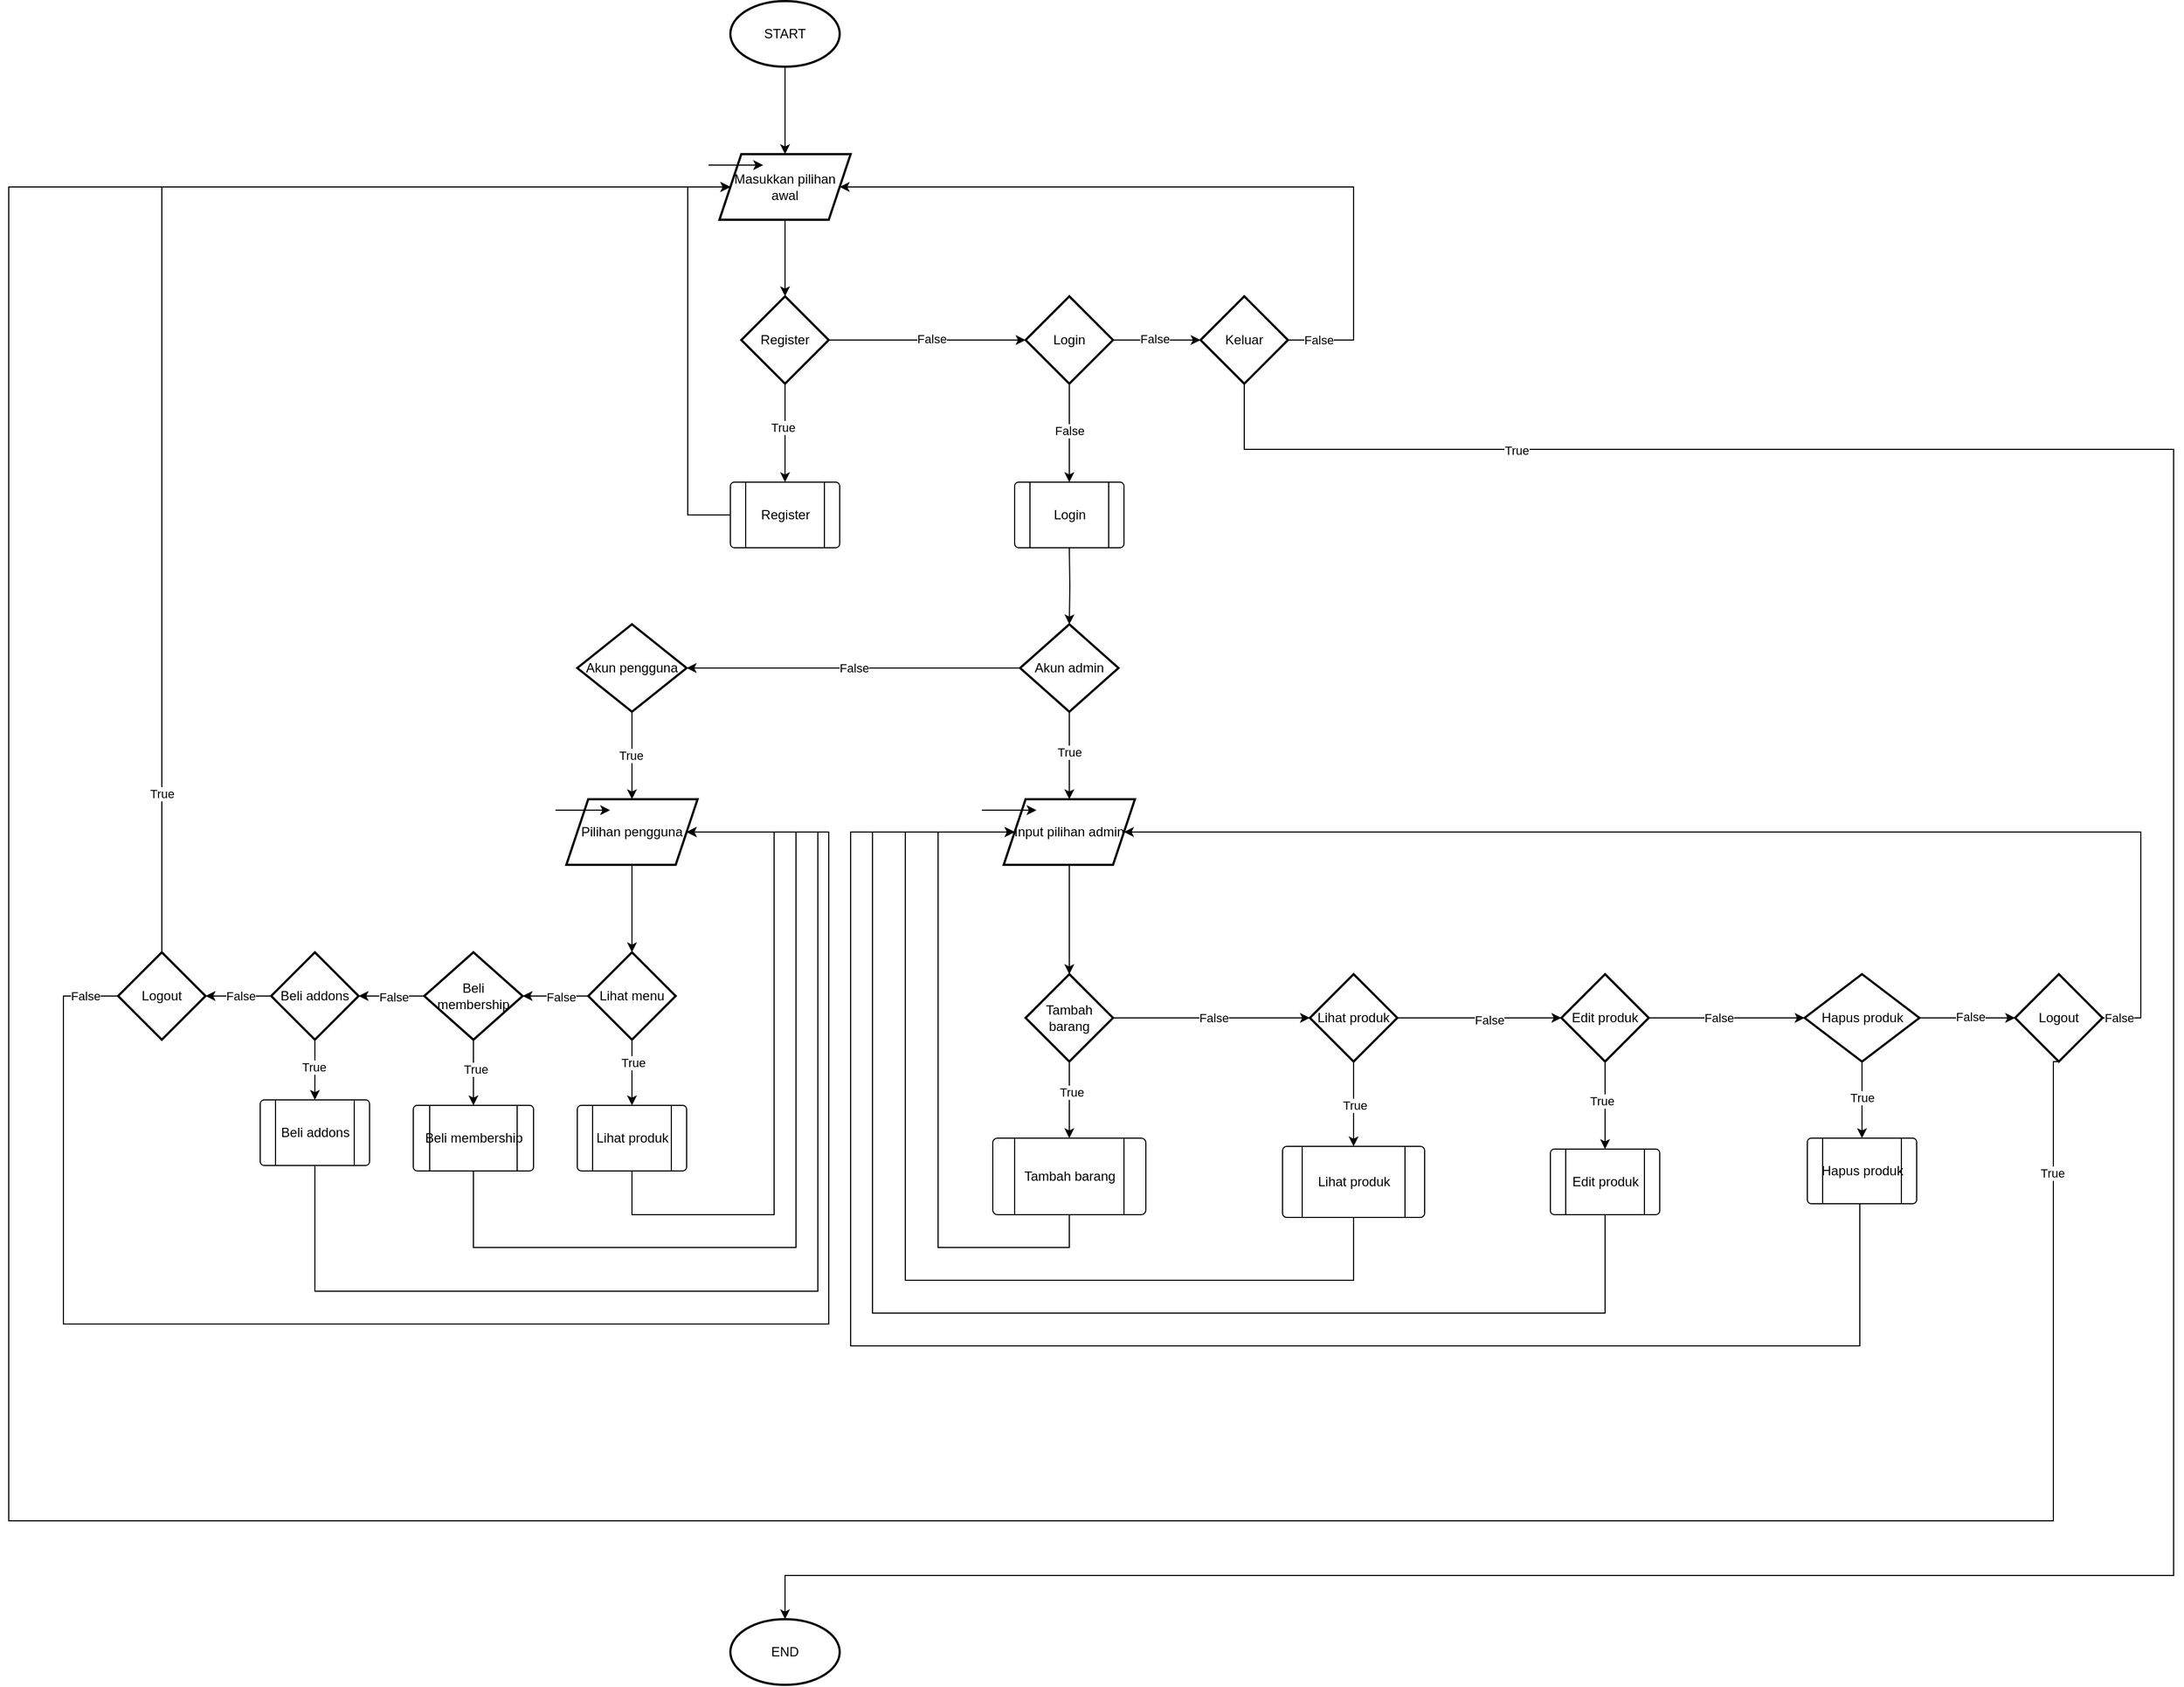 <mxfile version="24.7.17" pages="9">
  <diagram name="Page-1" id="qqGMOKMbEa1l0G2KRabw">
    <mxGraphModel dx="2835" dy="955" grid="1" gridSize="10" guides="1" tooltips="1" connect="1" arrows="1" fold="1" page="1" pageScale="1" pageWidth="850" pageHeight="1100" math="0" shadow="0">
      <root>
        <mxCell id="0" />
        <mxCell id="1" parent="0" />
        <mxCell id="knH10U1PP9NO-uVpZfAi-4" value="" style="edgeStyle=orthogonalEdgeStyle;rounded=0;orthogonalLoop=1;jettySize=auto;html=1;" parent="1" source="knH10U1PP9NO-uVpZfAi-1" target="knH10U1PP9NO-uVpZfAi-3" edge="1">
          <mxGeometry relative="1" as="geometry" />
        </mxCell>
        <mxCell id="knH10U1PP9NO-uVpZfAi-1" value="START" style="strokeWidth=2;html=1;shape=mxgraph.flowchart.start_1;whiteSpace=wrap;" parent="1" vertex="1">
          <mxGeometry x="340" y="430" width="100" height="60" as="geometry" />
        </mxCell>
        <mxCell id="knH10U1PP9NO-uVpZfAi-6" value="" style="edgeStyle=orthogonalEdgeStyle;rounded=0;orthogonalLoop=1;jettySize=auto;html=1;" parent="1" source="knH10U1PP9NO-uVpZfAi-3" target="knH10U1PP9NO-uVpZfAi-5" edge="1">
          <mxGeometry relative="1" as="geometry" />
        </mxCell>
        <mxCell id="knH10U1PP9NO-uVpZfAi-3" value="Masukkan pilihan awal" style="shape=parallelogram;perimeter=parallelogramPerimeter;whiteSpace=wrap;html=1;fixedSize=1;strokeWidth=2;" parent="1" vertex="1">
          <mxGeometry x="330" y="570" width="120" height="60" as="geometry" />
        </mxCell>
        <mxCell id="MdZPpPqAJlWGSO_cUZcr-12" value="" style="edgeStyle=orthogonalEdgeStyle;rounded=0;orthogonalLoop=1;jettySize=auto;html=1;entryX=0.5;entryY=0;entryDx=0;entryDy=0;" parent="1" source="knH10U1PP9NO-uVpZfAi-5" target="MdZPpPqAJlWGSO_cUZcr-1" edge="1">
          <mxGeometry relative="1" as="geometry" />
        </mxCell>
        <mxCell id="MdZPpPqAJlWGSO_cUZcr-13" value="True" style="edgeLabel;html=1;align=center;verticalAlign=middle;resizable=0;points=[];" parent="MdZPpPqAJlWGSO_cUZcr-12" vertex="1" connectable="0">
          <mxGeometry x="-0.119" y="-2" relative="1" as="geometry">
            <mxPoint as="offset" />
          </mxGeometry>
        </mxCell>
        <mxCell id="MdZPpPqAJlWGSO_cUZcr-14" style="edgeStyle=orthogonalEdgeStyle;rounded=0;orthogonalLoop=1;jettySize=auto;html=1;entryX=0;entryY=0.5;entryDx=0;entryDy=0;" parent="1" source="knH10U1PP9NO-uVpZfAi-5" target="knH10U1PP9NO-uVpZfAi-16" edge="1">
          <mxGeometry relative="1" as="geometry" />
        </mxCell>
        <mxCell id="MdZPpPqAJlWGSO_cUZcr-15" value="False" style="edgeLabel;html=1;align=center;verticalAlign=middle;resizable=0;points=[];" parent="MdZPpPqAJlWGSO_cUZcr-14" vertex="1" connectable="0">
          <mxGeometry x="0.037" y="1" relative="1" as="geometry">
            <mxPoint as="offset" />
          </mxGeometry>
        </mxCell>
        <mxCell id="knH10U1PP9NO-uVpZfAi-5" value="Register" style="rhombus;whiteSpace=wrap;html=1;strokeWidth=2;" parent="1" vertex="1">
          <mxGeometry x="350" y="700" width="80" height="80" as="geometry" />
        </mxCell>
        <mxCell id="knH10U1PP9NO-uVpZfAi-15" style="edgeStyle=orthogonalEdgeStyle;rounded=0;orthogonalLoop=1;jettySize=auto;html=1;exitX=0;exitY=0.5;exitDx=0;exitDy=0;" parent="1" source="MdZPpPqAJlWGSO_cUZcr-1" target="knH10U1PP9NO-uVpZfAi-3" edge="1">
          <mxGeometry relative="1" as="geometry">
            <mxPoint x="300" y="600" as="targetPoint" />
            <Array as="points">
              <mxPoint x="301" y="900" />
              <mxPoint x="301" y="600" />
            </Array>
            <mxPoint x="330.0" y="900" as="sourcePoint" />
          </mxGeometry>
        </mxCell>
        <mxCell id="MdZPpPqAJlWGSO_cUZcr-8" value="" style="edgeStyle=orthogonalEdgeStyle;rounded=0;orthogonalLoop=1;jettySize=auto;html=1;" parent="1" source="knH10U1PP9NO-uVpZfAi-16" target="knH10U1PP9NO-uVpZfAi-26" edge="1">
          <mxGeometry relative="1" as="geometry" />
        </mxCell>
        <mxCell id="MdZPpPqAJlWGSO_cUZcr-9" value="False" style="edgeLabel;html=1;align=center;verticalAlign=middle;resizable=0;points=[];" parent="MdZPpPqAJlWGSO_cUZcr-8" vertex="1" connectable="0">
          <mxGeometry x="-0.054" y="1" relative="1" as="geometry">
            <mxPoint as="offset" />
          </mxGeometry>
        </mxCell>
        <mxCell id="MdZPpPqAJlWGSO_cUZcr-10" value="" style="edgeStyle=orthogonalEdgeStyle;rounded=0;orthogonalLoop=1;jettySize=auto;html=1;entryX=0.5;entryY=0;entryDx=0;entryDy=0;" parent="1" source="knH10U1PP9NO-uVpZfAi-16" target="MdZPpPqAJlWGSO_cUZcr-4" edge="1">
          <mxGeometry relative="1" as="geometry" />
        </mxCell>
        <mxCell id="MdZPpPqAJlWGSO_cUZcr-11" value="False" style="edgeLabel;html=1;align=center;verticalAlign=middle;resizable=0;points=[];" parent="MdZPpPqAJlWGSO_cUZcr-10" vertex="1" connectable="0">
          <mxGeometry x="-0.049" relative="1" as="geometry">
            <mxPoint as="offset" />
          </mxGeometry>
        </mxCell>
        <mxCell id="knH10U1PP9NO-uVpZfAi-16" value="Login" style="rhombus;whiteSpace=wrap;html=1;strokeWidth=2;" parent="1" vertex="1">
          <mxGeometry x="610" y="700" width="80" height="80" as="geometry" />
        </mxCell>
        <mxCell id="knH10U1PP9NO-uVpZfAi-31" value="" style="edgeStyle=orthogonalEdgeStyle;rounded=0;orthogonalLoop=1;jettySize=auto;html=1;" parent="1" target="knH10U1PP9NO-uVpZfAi-30" edge="1">
          <mxGeometry relative="1" as="geometry">
            <mxPoint x="650.0" y="930" as="sourcePoint" />
          </mxGeometry>
        </mxCell>
        <mxCell id="-we6wz4cQRZU4LyFC_2M-3" style="edgeStyle=orthogonalEdgeStyle;rounded=0;orthogonalLoop=1;jettySize=auto;html=1;entryX=0.5;entryY=0;entryDx=0;entryDy=0;entryPerimeter=0;exitX=0.5;exitY=1;exitDx=0;exitDy=0;" parent="1" source="knH10U1PP9NO-uVpZfAi-26" target="-we6wz4cQRZU4LyFC_2M-4" edge="1">
          <mxGeometry relative="1" as="geometry">
            <mxPoint x="390" y="1940" as="targetPoint" />
            <mxPoint x="1120" y="740" as="sourcePoint" />
            <Array as="points">
              <mxPoint x="810" y="840" />
              <mxPoint x="1660" y="840" />
              <mxPoint x="1660" y="1870" />
              <mxPoint x="390" y="1870" />
            </Array>
          </mxGeometry>
        </mxCell>
        <mxCell id="Tgr3ygsUyC8NkFrc9SL_-18" value="True" style="edgeLabel;html=1;align=center;verticalAlign=middle;resizable=0;points=[];" vertex="1" connectable="0" parent="-we6wz4cQRZU4LyFC_2M-3">
          <mxGeometry x="-0.81" y="-4" relative="1" as="geometry">
            <mxPoint y="-3" as="offset" />
          </mxGeometry>
        </mxCell>
        <mxCell id="MdZPpPqAJlWGSO_cUZcr-16" style="edgeStyle=orthogonalEdgeStyle;rounded=0;orthogonalLoop=1;jettySize=auto;html=1;entryX=1;entryY=0.5;entryDx=0;entryDy=0;exitX=1;exitY=0.5;exitDx=0;exitDy=0;" parent="1" source="knH10U1PP9NO-uVpZfAi-26" target="knH10U1PP9NO-uVpZfAi-3" edge="1">
          <mxGeometry relative="1" as="geometry">
            <Array as="points">
              <mxPoint x="910" y="740" />
              <mxPoint x="910" y="600" />
            </Array>
          </mxGeometry>
        </mxCell>
        <mxCell id="MdZPpPqAJlWGSO_cUZcr-17" value="False" style="edgeLabel;html=1;align=center;verticalAlign=middle;resizable=0;points=[];" parent="MdZPpPqAJlWGSO_cUZcr-16" vertex="1" connectable="0">
          <mxGeometry x="-0.093" relative="1" as="geometry">
            <mxPoint x="72" y="140" as="offset" />
          </mxGeometry>
        </mxCell>
        <mxCell id="knH10U1PP9NO-uVpZfAi-26" value="Keluar" style="rhombus;whiteSpace=wrap;html=1;strokeWidth=2;" parent="1" vertex="1">
          <mxGeometry x="770" y="700" width="80" height="80" as="geometry" />
        </mxCell>
        <mxCell id="Tgr3ygsUyC8NkFrc9SL_-15" value="" style="edgeStyle=orthogonalEdgeStyle;rounded=0;orthogonalLoop=1;jettySize=auto;html=1;" edge="1" parent="1" source="knH10U1PP9NO-uVpZfAi-30" target="knH10U1PP9NO-uVpZfAi-39">
          <mxGeometry relative="1" as="geometry" />
        </mxCell>
        <mxCell id="Tgr3ygsUyC8NkFrc9SL_-16" value="True" style="edgeLabel;html=1;align=center;verticalAlign=middle;resizable=0;points=[];" vertex="1" connectable="0" parent="Tgr3ygsUyC8NkFrc9SL_-15">
          <mxGeometry x="-0.087" relative="1" as="geometry">
            <mxPoint as="offset" />
          </mxGeometry>
        </mxCell>
        <mxCell id="knH10U1PP9NO-uVpZfAi-30" value="Akun admin" style="rhombus;whiteSpace=wrap;html=1;strokeWidth=2;" parent="1" vertex="1">
          <mxGeometry x="605" y="1000" width="90" height="80" as="geometry" />
        </mxCell>
        <mxCell id="knH10U1PP9NO-uVpZfAi-50" value="" style="edgeStyle=orthogonalEdgeStyle;rounded=0;orthogonalLoop=1;jettySize=auto;html=1;" parent="1" source="knH10U1PP9NO-uVpZfAi-34" target="knH10U1PP9NO-uVpZfAi-49" edge="1">
          <mxGeometry relative="1" as="geometry" />
        </mxCell>
        <mxCell id="Tgr3ygsUyC8NkFrc9SL_-14" value="True" style="edgeLabel;html=1;align=center;verticalAlign=middle;resizable=0;points=[];" vertex="1" connectable="0" parent="knH10U1PP9NO-uVpZfAi-50">
          <mxGeometry x="-0.008" y="-1" relative="1" as="geometry">
            <mxPoint as="offset" />
          </mxGeometry>
        </mxCell>
        <mxCell id="knH10U1PP9NO-uVpZfAi-34" value="Akun pengguna" style="rhombus;whiteSpace=wrap;html=1;strokeWidth=2;" parent="1" vertex="1">
          <mxGeometry x="200" y="1000" width="100" height="80" as="geometry" />
        </mxCell>
        <mxCell id="knH10U1PP9NO-uVpZfAi-48" value="" style="edgeStyle=orthogonalEdgeStyle;rounded=0;orthogonalLoop=1;jettySize=auto;html=1;" parent="1" source="knH10U1PP9NO-uVpZfAi-39" target="knH10U1PP9NO-uVpZfAi-47" edge="1">
          <mxGeometry relative="1" as="geometry" />
        </mxCell>
        <mxCell id="knH10U1PP9NO-uVpZfAi-39" value="Input pilihan admin" style="shape=parallelogram;perimeter=parallelogramPerimeter;whiteSpace=wrap;html=1;fixedSize=1;strokeWidth=2;" parent="1" vertex="1">
          <mxGeometry x="590" y="1160" width="120" height="60" as="geometry" />
        </mxCell>
        <mxCell id="knH10U1PP9NO-uVpZfAi-41" value="" style="edgeStyle=none;orthogonalLoop=1;jettySize=auto;html=1;rounded=0;" parent="1" edge="1">
          <mxGeometry width="100" relative="1" as="geometry">
            <mxPoint x="570" y="1170" as="sourcePoint" />
            <mxPoint x="620" y="1170" as="targetPoint" />
            <Array as="points" />
          </mxGeometry>
        </mxCell>
        <mxCell id="knH10U1PP9NO-uVpZfAi-44" value="" style="edgeStyle=none;orthogonalLoop=1;jettySize=auto;html=1;rounded=0;" parent="1" edge="1">
          <mxGeometry width="100" relative="1" as="geometry">
            <mxPoint x="320" y="580" as="sourcePoint" />
            <mxPoint x="370" y="580" as="targetPoint" />
            <Array as="points" />
          </mxGeometry>
        </mxCell>
        <mxCell id="knH10U1PP9NO-uVpZfAi-85" value="" style="edgeStyle=orthogonalEdgeStyle;rounded=0;orthogonalLoop=1;jettySize=auto;html=1;exitX=1;exitY=0.5;exitDx=0;exitDy=0;" parent="1" source="knH10U1PP9NO-uVpZfAi-47" target="knH10U1PP9NO-uVpZfAi-84" edge="1">
          <mxGeometry relative="1" as="geometry">
            <Array as="points" />
          </mxGeometry>
        </mxCell>
        <mxCell id="MdZPpPqAJlWGSO_cUZcr-24" value="False" style="edgeLabel;html=1;align=center;verticalAlign=middle;resizable=0;points=[];" parent="knH10U1PP9NO-uVpZfAi-85" vertex="1" connectable="0">
          <mxGeometry x="0.014" relative="1" as="geometry">
            <mxPoint as="offset" />
          </mxGeometry>
        </mxCell>
        <mxCell id="MdZPpPqAJlWGSO_cUZcr-20" value="" style="edgeStyle=orthogonalEdgeStyle;rounded=0;orthogonalLoop=1;jettySize=auto;html=1;" parent="1" source="knH10U1PP9NO-uVpZfAi-47" target="MdZPpPqAJlWGSO_cUZcr-19" edge="1">
          <mxGeometry relative="1" as="geometry" />
        </mxCell>
        <mxCell id="MdZPpPqAJlWGSO_cUZcr-39" value="True" style="edgeLabel;html=1;align=center;verticalAlign=middle;resizable=0;points=[];" parent="MdZPpPqAJlWGSO_cUZcr-20" vertex="1" connectable="0">
          <mxGeometry x="-0.193" y="2" relative="1" as="geometry">
            <mxPoint as="offset" />
          </mxGeometry>
        </mxCell>
        <mxCell id="knH10U1PP9NO-uVpZfAi-47" value="Tambah barang" style="rhombus;whiteSpace=wrap;html=1;strokeWidth=2;" parent="1" vertex="1">
          <mxGeometry x="610" y="1320" width="80" height="80" as="geometry" />
        </mxCell>
        <mxCell id="knH10U1PP9NO-uVpZfAi-53" value="" style="edgeStyle=orthogonalEdgeStyle;rounded=0;orthogonalLoop=1;jettySize=auto;html=1;" parent="1" source="knH10U1PP9NO-uVpZfAi-49" target="knH10U1PP9NO-uVpZfAi-52" edge="1">
          <mxGeometry relative="1" as="geometry" />
        </mxCell>
        <mxCell id="knH10U1PP9NO-uVpZfAi-49" value="Pilihan pengguna" style="shape=parallelogram;perimeter=parallelogramPerimeter;whiteSpace=wrap;html=1;fixedSize=1;strokeWidth=2;" parent="1" vertex="1">
          <mxGeometry x="190" y="1160" width="120" height="60" as="geometry" />
        </mxCell>
        <mxCell id="knH10U1PP9NO-uVpZfAi-51" value="" style="edgeStyle=none;orthogonalLoop=1;jettySize=auto;html=1;rounded=0;" parent="1" edge="1">
          <mxGeometry width="100" relative="1" as="geometry">
            <mxPoint x="180" y="1170" as="sourcePoint" />
            <mxPoint x="230" y="1170" as="targetPoint" />
            <Array as="points" />
          </mxGeometry>
        </mxCell>
        <mxCell id="knH10U1PP9NO-uVpZfAi-60" value="" style="edgeStyle=orthogonalEdgeStyle;rounded=0;orthogonalLoop=1;jettySize=auto;html=1;exitX=0;exitY=0.5;exitDx=0;exitDy=0;" parent="1" source="knH10U1PP9NO-uVpZfAi-52" target="knH10U1PP9NO-uVpZfAi-59" edge="1">
          <mxGeometry relative="1" as="geometry">
            <mxPoint x="160" y="1340" as="sourcePoint" />
          </mxGeometry>
        </mxCell>
        <mxCell id="rpW1gAW1yPxSeTYnQclg-18" value="False" style="edgeLabel;html=1;align=center;verticalAlign=middle;resizable=0;points=[];" vertex="1" connectable="0" parent="knH10U1PP9NO-uVpZfAi-60">
          <mxGeometry x="-0.26" y="1" relative="1" as="geometry">
            <mxPoint x="-3" as="offset" />
          </mxGeometry>
        </mxCell>
        <mxCell id="rpW1gAW1yPxSeTYnQclg-3" value="" style="edgeStyle=orthogonalEdgeStyle;rounded=0;orthogonalLoop=1;jettySize=auto;html=1;entryX=0.5;entryY=0;entryDx=0;entryDy=0;" edge="1" parent="1" source="knH10U1PP9NO-uVpZfAi-52" target="rpW1gAW1yPxSeTYnQclg-1">
          <mxGeometry relative="1" as="geometry" />
        </mxCell>
        <mxCell id="rpW1gAW1yPxSeTYnQclg-8" value="True" style="edgeLabel;html=1;align=center;verticalAlign=middle;resizable=0;points=[];" vertex="1" connectable="0" parent="rpW1gAW1yPxSeTYnQclg-3">
          <mxGeometry x="-0.295" y="1" relative="1" as="geometry">
            <mxPoint as="offset" />
          </mxGeometry>
        </mxCell>
        <mxCell id="knH10U1PP9NO-uVpZfAi-52" value="Lihat menu" style="rhombus;whiteSpace=wrap;html=1;strokeWidth=2;" parent="1" vertex="1">
          <mxGeometry x="210" y="1300" width="80" height="80" as="geometry" />
        </mxCell>
        <mxCell id="knH10U1PP9NO-uVpZfAi-76" style="edgeStyle=orthogonalEdgeStyle;rounded=0;orthogonalLoop=1;jettySize=auto;html=1;entryX=1;entryY=0.5;entryDx=0;entryDy=0;exitX=0.5;exitY=1;exitDx=0;exitDy=0;" parent="1" source="rpW1gAW1yPxSeTYnQclg-1" target="knH10U1PP9NO-uVpZfAi-49" edge="1">
          <mxGeometry relative="1" as="geometry">
            <mxPoint x="290" y="1200" as="targetPoint" />
            <Array as="points">
              <mxPoint x="250" y="1540" />
              <mxPoint x="380" y="1540" />
              <mxPoint x="380" y="1190" />
            </Array>
            <mxPoint x="240" y="1540" as="sourcePoint" />
          </mxGeometry>
        </mxCell>
        <mxCell id="knH10U1PP9NO-uVpZfAi-62" value="" style="edgeStyle=orthogonalEdgeStyle;rounded=0;orthogonalLoop=1;jettySize=auto;html=1;exitX=0;exitY=0.5;exitDx=0;exitDy=0;" parent="1" source="knH10U1PP9NO-uVpZfAi-59" target="knH10U1PP9NO-uVpZfAi-61" edge="1">
          <mxGeometry relative="1" as="geometry">
            <mxPoint x="50" y="1340" as="sourcePoint" />
          </mxGeometry>
        </mxCell>
        <mxCell id="rpW1gAW1yPxSeTYnQclg-17" value="False" style="edgeLabel;html=1;align=center;verticalAlign=middle;resizable=0;points=[];" vertex="1" connectable="0" parent="knH10U1PP9NO-uVpZfAi-62">
          <mxGeometry x="-0.067" y="1" relative="1" as="geometry">
            <mxPoint as="offset" />
          </mxGeometry>
        </mxCell>
        <mxCell id="rpW1gAW1yPxSeTYnQclg-6" value="" style="edgeStyle=orthogonalEdgeStyle;rounded=0;orthogonalLoop=1;jettySize=auto;html=1;entryX=0.5;entryY=0;entryDx=0;entryDy=0;" edge="1" parent="1" source="knH10U1PP9NO-uVpZfAi-59" target="rpW1gAW1yPxSeTYnQclg-4">
          <mxGeometry relative="1" as="geometry" />
        </mxCell>
        <mxCell id="rpW1gAW1yPxSeTYnQclg-7" value="True" style="edgeLabel;html=1;align=center;verticalAlign=middle;resizable=0;points=[];" vertex="1" connectable="0" parent="rpW1gAW1yPxSeTYnQclg-6">
          <mxGeometry x="-0.099" y="2" relative="1" as="geometry">
            <mxPoint as="offset" />
          </mxGeometry>
        </mxCell>
        <mxCell id="knH10U1PP9NO-uVpZfAi-59" value="Beli membership" style="rhombus;whiteSpace=wrap;html=1;strokeWidth=2;" parent="1" vertex="1">
          <mxGeometry x="60" y="1300" width="90" height="80" as="geometry" />
        </mxCell>
        <mxCell id="knH10U1PP9NO-uVpZfAi-64" value="" style="edgeStyle=orthogonalEdgeStyle;rounded=0;orthogonalLoop=1;jettySize=auto;html=1;exitX=0;exitY=0.5;exitDx=0;exitDy=0;" parent="1" source="knH10U1PP9NO-uVpZfAi-61" target="knH10U1PP9NO-uVpZfAi-63" edge="1">
          <mxGeometry relative="1" as="geometry">
            <mxPoint x="-130" y="1340" as="sourcePoint" />
          </mxGeometry>
        </mxCell>
        <mxCell id="rpW1gAW1yPxSeTYnQclg-16" value="False" style="edgeLabel;html=1;align=center;verticalAlign=middle;resizable=0;points=[];" vertex="1" connectable="0" parent="knH10U1PP9NO-uVpZfAi-64">
          <mxGeometry x="-0.067" y="3" relative="1" as="geometry">
            <mxPoint y="-3" as="offset" />
          </mxGeometry>
        </mxCell>
        <mxCell id="rpW1gAW1yPxSeTYnQclg-11" value="" style="edgeStyle=orthogonalEdgeStyle;rounded=0;orthogonalLoop=1;jettySize=auto;html=1;entryX=0.5;entryY=0;entryDx=0;entryDy=0;" edge="1" parent="1" source="knH10U1PP9NO-uVpZfAi-61" target="rpW1gAW1yPxSeTYnQclg-9">
          <mxGeometry relative="1" as="geometry" />
        </mxCell>
        <mxCell id="rpW1gAW1yPxSeTYnQclg-19" value="True" style="edgeLabel;html=1;align=center;verticalAlign=middle;resizable=0;points=[];" vertex="1" connectable="0" parent="rpW1gAW1yPxSeTYnQclg-11">
          <mxGeometry x="-0.139" y="-1" relative="1" as="geometry">
            <mxPoint y="1" as="offset" />
          </mxGeometry>
        </mxCell>
        <mxCell id="knH10U1PP9NO-uVpZfAi-61" value="Beli addons" style="rhombus;whiteSpace=wrap;html=1;strokeWidth=2;" parent="1" vertex="1">
          <mxGeometry x="-80" y="1300" width="80" height="80" as="geometry" />
        </mxCell>
        <mxCell id="knH10U1PP9NO-uVpZfAi-66" style="edgeStyle=orthogonalEdgeStyle;rounded=0;orthogonalLoop=1;jettySize=auto;html=1;entryX=0;entryY=0.5;entryDx=0;entryDy=0;exitX=0.5;exitY=0;exitDx=0;exitDy=0;" parent="1" source="knH10U1PP9NO-uVpZfAi-63" edge="1">
          <mxGeometry relative="1" as="geometry">
            <mxPoint x="340.0" y="600" as="targetPoint" />
            <Array as="points">
              <mxPoint x="-180" y="600" />
            </Array>
            <mxPoint x="-180" y="1040" as="sourcePoint" />
          </mxGeometry>
        </mxCell>
        <mxCell id="MdZPpPqAJlWGSO_cUZcr-33" value="True" style="edgeLabel;html=1;align=center;verticalAlign=middle;resizable=0;points=[];" parent="knH10U1PP9NO-uVpZfAi-66" vertex="1" connectable="0">
          <mxGeometry x="-0.762" relative="1" as="geometry">
            <mxPoint as="offset" />
          </mxGeometry>
        </mxCell>
        <mxCell id="rpW1gAW1yPxSeTYnQclg-15" style="edgeStyle=orthogonalEdgeStyle;rounded=0;orthogonalLoop=1;jettySize=auto;html=1;entryX=1;entryY=0.5;entryDx=0;entryDy=0;exitX=0;exitY=0.5;exitDx=0;exitDy=0;" edge="1" parent="1" source="knH10U1PP9NO-uVpZfAi-63" target="knH10U1PP9NO-uVpZfAi-49">
          <mxGeometry relative="1" as="geometry">
            <mxPoint x="350" y="1220" as="targetPoint" />
            <Array as="points">
              <mxPoint x="-270" y="1340" />
              <mxPoint x="-270" y="1640" />
              <mxPoint x="430" y="1640" />
              <mxPoint x="430" y="1190" />
            </Array>
          </mxGeometry>
        </mxCell>
        <mxCell id="rpW1gAW1yPxSeTYnQclg-20" value="False" style="edgeLabel;html=1;align=center;verticalAlign=middle;resizable=0;points=[];" vertex="1" connectable="0" parent="rpW1gAW1yPxSeTYnQclg-15">
          <mxGeometry x="-0.883" y="-2" relative="1" as="geometry">
            <mxPoint x="22" y="-46" as="offset" />
          </mxGeometry>
        </mxCell>
        <mxCell id="knH10U1PP9NO-uVpZfAi-63" value="Logout" style="rhombus;whiteSpace=wrap;html=1;strokeWidth=2;" parent="1" vertex="1">
          <mxGeometry x="-220" y="1300" width="80" height="80" as="geometry" />
        </mxCell>
        <mxCell id="knH10U1PP9NO-uVpZfAi-77" style="edgeStyle=orthogonalEdgeStyle;rounded=0;orthogonalLoop=1;jettySize=auto;html=1;exitX=0.5;exitY=1;exitDx=0;exitDy=0;entryX=1;entryY=0.5;entryDx=0;entryDy=0;" parent="1" source="rpW1gAW1yPxSeTYnQclg-4" target="knH10U1PP9NO-uVpZfAi-49" edge="1">
          <mxGeometry relative="1" as="geometry">
            <mxPoint x="490" y="1190" as="targetPoint" />
            <Array as="points">
              <mxPoint x="105" y="1570" />
              <mxPoint x="400" y="1570" />
              <mxPoint x="400" y="1190" />
            </Array>
            <mxPoint x="105" y="1640" as="sourcePoint" />
          </mxGeometry>
        </mxCell>
        <mxCell id="knH10U1PP9NO-uVpZfAi-81" style="edgeStyle=orthogonalEdgeStyle;rounded=0;orthogonalLoop=1;jettySize=auto;html=1;exitX=0.5;exitY=1;exitDx=0;exitDy=0;entryX=1;entryY=0.5;entryDx=0;entryDy=0;" parent="1" source="rpW1gAW1yPxSeTYnQclg-9" target="knH10U1PP9NO-uVpZfAi-49" edge="1">
          <mxGeometry relative="1" as="geometry">
            <mxPoint x="290" y="1200" as="targetPoint" />
            <mxPoint x="-46.37" y="1666.4" as="sourcePoint" />
            <Array as="points">
              <mxPoint x="-40" y="1610" />
              <mxPoint x="420" y="1610" />
              <mxPoint x="420" y="1190" />
            </Array>
          </mxGeometry>
        </mxCell>
        <mxCell id="MdZPpPqAJlWGSO_cUZcr-36" value="" style="edgeStyle=orthogonalEdgeStyle;rounded=0;orthogonalLoop=1;jettySize=auto;html=1;entryX=0.5;entryY=0;entryDx=0;entryDy=0;" parent="1" source="knH10U1PP9NO-uVpZfAi-84" target="MdZPpPqAJlWGSO_cUZcr-34" edge="1">
          <mxGeometry relative="1" as="geometry" />
        </mxCell>
        <mxCell id="MdZPpPqAJlWGSO_cUZcr-40" value="True" style="edgeLabel;html=1;align=center;verticalAlign=middle;resizable=0;points=[];" parent="MdZPpPqAJlWGSO_cUZcr-36" vertex="1" connectable="0">
          <mxGeometry x="0.019" y="1" relative="1" as="geometry">
            <mxPoint as="offset" />
          </mxGeometry>
        </mxCell>
        <mxCell id="knH10U1PP9NO-uVpZfAi-84" value="Lihat produk" style="rhombus;whiteSpace=wrap;html=1;strokeWidth=2;" parent="1" vertex="1">
          <mxGeometry x="870" y="1320" width="80" height="80" as="geometry" />
        </mxCell>
        <mxCell id="knH10U1PP9NO-uVpZfAi-114" value="" style="edgeStyle=orthogonalEdgeStyle;rounded=0;orthogonalLoop=1;jettySize=auto;html=1;exitX=1;exitY=0.5;exitDx=0;exitDy=0;" parent="1" source="knH10U1PP9NO-uVpZfAi-102" target="knH10U1PP9NO-uVpZfAi-113" edge="1">
          <mxGeometry relative="1" as="geometry">
            <mxPoint x="1260" y="1360" as="sourcePoint" />
          </mxGeometry>
        </mxCell>
        <mxCell id="MdZPpPqAJlWGSO_cUZcr-27" value="False" style="edgeLabel;html=1;align=center;verticalAlign=middle;resizable=0;points=[];" parent="knH10U1PP9NO-uVpZfAi-114" vertex="1" connectable="0">
          <mxGeometry x="-0.099" relative="1" as="geometry">
            <mxPoint as="offset" />
          </mxGeometry>
        </mxCell>
        <mxCell id="Tgr3ygsUyC8NkFrc9SL_-8" value="" style="edgeStyle=orthogonalEdgeStyle;rounded=0;orthogonalLoop=1;jettySize=auto;html=1;" edge="1" parent="1" source="knH10U1PP9NO-uVpZfAi-102" target="Tgr3ygsUyC8NkFrc9SL_-7">
          <mxGeometry relative="1" as="geometry" />
        </mxCell>
        <mxCell id="rpW1gAW1yPxSeTYnQclg-13" value="True" style="edgeLabel;html=1;align=center;verticalAlign=middle;resizable=0;points=[];" vertex="1" connectable="0" parent="Tgr3ygsUyC8NkFrc9SL_-8">
          <mxGeometry x="-0.103" y="-3" relative="1" as="geometry">
            <mxPoint as="offset" />
          </mxGeometry>
        </mxCell>
        <mxCell id="knH10U1PP9NO-uVpZfAi-102" value="Edit produk" style="rhombus;whiteSpace=wrap;html=1;strokeWidth=2;" parent="1" vertex="1">
          <mxGeometry x="1100" y="1320" width="80" height="80" as="geometry" />
        </mxCell>
        <mxCell id="knH10U1PP9NO-uVpZfAi-112" style="edgeStyle=orthogonalEdgeStyle;rounded=0;orthogonalLoop=1;jettySize=auto;html=1;exitX=0.5;exitY=1;exitDx=0;exitDy=0;" parent="1" source="Tgr3ygsUyC8NkFrc9SL_-7" edge="1">
          <mxGeometry relative="1" as="geometry">
            <mxPoint x="600" y="1190" as="targetPoint" />
            <Array as="points">
              <mxPoint x="1140" y="1630" />
              <mxPoint x="470" y="1630" />
              <mxPoint x="470" y="1190" />
            </Array>
            <mxPoint x="1140" y="1542.5" as="sourcePoint" />
          </mxGeometry>
        </mxCell>
        <mxCell id="knH10U1PP9NO-uVpZfAi-122" value="" style="edgeStyle=orthogonalEdgeStyle;rounded=0;orthogonalLoop=1;jettySize=auto;html=1;exitX=1;exitY=0.5;exitDx=0;exitDy=0;" parent="1" source="knH10U1PP9NO-uVpZfAi-113" target="knH10U1PP9NO-uVpZfAi-121" edge="1">
          <mxGeometry relative="1" as="geometry">
            <mxPoint x="1480" y="1360" as="sourcePoint" />
          </mxGeometry>
        </mxCell>
        <mxCell id="MdZPpPqAJlWGSO_cUZcr-29" value="False" style="edgeLabel;html=1;align=center;verticalAlign=middle;resizable=0;points=[];" parent="knH10U1PP9NO-uVpZfAi-122" vertex="1" connectable="0">
          <mxGeometry x="0.057" y="-3" relative="1" as="geometry">
            <mxPoint y="-4" as="offset" />
          </mxGeometry>
        </mxCell>
        <mxCell id="Tgr3ygsUyC8NkFrc9SL_-13" value="" style="edgeStyle=orthogonalEdgeStyle;rounded=0;orthogonalLoop=1;jettySize=auto;html=1;entryX=0.5;entryY=0;entryDx=0;entryDy=0;" edge="1" parent="1" source="knH10U1PP9NO-uVpZfAi-113" target="Tgr3ygsUyC8NkFrc9SL_-10">
          <mxGeometry relative="1" as="geometry" />
        </mxCell>
        <mxCell id="rpW1gAW1yPxSeTYnQclg-14" value="True" style="edgeLabel;html=1;align=center;verticalAlign=middle;resizable=0;points=[];" vertex="1" connectable="0" parent="Tgr3ygsUyC8NkFrc9SL_-13">
          <mxGeometry x="-0.065" relative="1" as="geometry">
            <mxPoint as="offset" />
          </mxGeometry>
        </mxCell>
        <mxCell id="knH10U1PP9NO-uVpZfAi-113" value="Hapus produk" style="rhombus;whiteSpace=wrap;html=1;strokeWidth=2;" parent="1" vertex="1">
          <mxGeometry x="1322.5" y="1320" width="105" height="80" as="geometry" />
        </mxCell>
        <mxCell id="knH10U1PP9NO-uVpZfAi-118" style="edgeStyle=orthogonalEdgeStyle;rounded=0;orthogonalLoop=1;jettySize=auto;html=1;entryX=0;entryY=0.5;entryDx=0;entryDy=0;exitX=0.5;exitY=1;exitDx=0;exitDy=0;" parent="1" source="Tgr3ygsUyC8NkFrc9SL_-10" target="knH10U1PP9NO-uVpZfAi-39" edge="1">
          <mxGeometry relative="1" as="geometry">
            <mxPoint x="1420" y="1680" as="targetPoint" />
            <Array as="points">
              <mxPoint x="1373" y="1660" />
              <mxPoint x="450" y="1660" />
              <mxPoint x="450" y="1190" />
            </Array>
            <mxPoint x="1375" y="1550.0" as="sourcePoint" />
          </mxGeometry>
        </mxCell>
        <mxCell id="-we6wz4cQRZU4LyFC_2M-1" style="edgeStyle=orthogonalEdgeStyle;rounded=0;orthogonalLoop=1;jettySize=auto;html=1;entryX=0;entryY=0.5;entryDx=0;entryDy=0;exitX=0.5;exitY=1;exitDx=0;exitDy=0;" parent="1" source="knH10U1PP9NO-uVpZfAi-121" target="knH10U1PP9NO-uVpZfAi-3" edge="1">
          <mxGeometry relative="1" as="geometry">
            <Array as="points">
              <mxPoint x="1550" y="1400" />
              <mxPoint x="1550" y="1820" />
              <mxPoint x="-320" y="1820" />
              <mxPoint x="-320" y="600" />
            </Array>
            <mxPoint x="1555.053" y="1520.0" as="sourcePoint" />
          </mxGeometry>
        </mxCell>
        <mxCell id="MdZPpPqAJlWGSO_cUZcr-30" value="True" style="edgeLabel;html=1;align=center;verticalAlign=middle;resizable=0;points=[];" parent="-we6wz4cQRZU4LyFC_2M-1" vertex="1" connectable="0">
          <mxGeometry x="-0.949" y="-1" relative="1" as="geometry">
            <mxPoint as="offset" />
          </mxGeometry>
        </mxCell>
        <mxCell id="MdZPpPqAJlWGSO_cUZcr-31" style="edgeStyle=orthogonalEdgeStyle;rounded=0;orthogonalLoop=1;jettySize=auto;html=1;entryX=1;entryY=0.5;entryDx=0;entryDy=0;exitX=1;exitY=0.5;exitDx=0;exitDy=0;" parent="1" source="knH10U1PP9NO-uVpZfAi-121" target="knH10U1PP9NO-uVpZfAi-39" edge="1">
          <mxGeometry relative="1" as="geometry">
            <Array as="points">
              <mxPoint x="1630" y="1360" />
              <mxPoint x="1630" y="1190" />
            </Array>
          </mxGeometry>
        </mxCell>
        <mxCell id="MdZPpPqAJlWGSO_cUZcr-32" value="False" style="edgeLabel;html=1;align=center;verticalAlign=middle;resizable=0;points=[];" parent="MdZPpPqAJlWGSO_cUZcr-31" vertex="1" connectable="0">
          <mxGeometry x="-0.901" y="4" relative="1" as="geometry">
            <mxPoint x="-16" y="21" as="offset" />
          </mxGeometry>
        </mxCell>
        <mxCell id="knH10U1PP9NO-uVpZfAi-121" value="Logout" style="rhombus;whiteSpace=wrap;html=1;strokeWidth=2;" parent="1" vertex="1">
          <mxGeometry x="1515" y="1320" width="80" height="80" as="geometry" />
        </mxCell>
        <mxCell id="-we6wz4cQRZU4LyFC_2M-4" value="END" style="strokeWidth=2;html=1;shape=mxgraph.flowchart.start_1;whiteSpace=wrap;" parent="1" vertex="1">
          <mxGeometry x="340" y="1910" width="100" height="60" as="geometry" />
        </mxCell>
        <mxCell id="wrtFghzJ28qrQ8Er1gyV-5" value="False" style="edgeStyle=orthogonalEdgeStyle;rounded=0;orthogonalLoop=1;jettySize=auto;html=1;entryX=1;entryY=0.5;entryDx=0;entryDy=0;" parent="1" source="knH10U1PP9NO-uVpZfAi-30" target="knH10U1PP9NO-uVpZfAi-34" edge="1">
          <mxGeometry relative="1" as="geometry">
            <mxPoint x="605" y="1040" as="sourcePoint" />
            <mxPoint x="465" y="1040" as="targetPoint" />
          </mxGeometry>
        </mxCell>
        <mxCell id="MdZPpPqAJlWGSO_cUZcr-1" value="" style="verticalLabelPosition=bottom;verticalAlign=top;html=1;shape=process;whiteSpace=wrap;rounded=1;size=0.14;arcSize=6;" parent="1" vertex="1">
          <mxGeometry x="340" y="870" width="100" height="60" as="geometry" />
        </mxCell>
        <mxCell id="MdZPpPqAJlWGSO_cUZcr-2" value="Register" style="text;html=1;align=center;verticalAlign=middle;resizable=0;points=[];autosize=1;strokeColor=none;fillColor=none;" parent="1" vertex="1">
          <mxGeometry x="355" y="885" width="70" height="30" as="geometry" />
        </mxCell>
        <mxCell id="MdZPpPqAJlWGSO_cUZcr-4" value="" style="verticalLabelPosition=bottom;verticalAlign=top;html=1;shape=process;whiteSpace=wrap;rounded=1;size=0.14;arcSize=6;" parent="1" vertex="1">
          <mxGeometry x="600" y="870" width="100" height="60" as="geometry" />
        </mxCell>
        <mxCell id="MdZPpPqAJlWGSO_cUZcr-5" value="Login" style="text;html=1;align=center;verticalAlign=middle;resizable=0;points=[];autosize=1;strokeColor=none;fillColor=none;" parent="1" vertex="1">
          <mxGeometry x="625" y="885" width="50" height="30" as="geometry" />
        </mxCell>
        <mxCell id="MdZPpPqAJlWGSO_cUZcr-21" style="edgeStyle=orthogonalEdgeStyle;rounded=0;orthogonalLoop=1;jettySize=auto;html=1;entryX=0;entryY=0.5;entryDx=0;entryDy=0;exitX=0.5;exitY=1;exitDx=0;exitDy=0;" parent="1" source="MdZPpPqAJlWGSO_cUZcr-19" target="knH10U1PP9NO-uVpZfAi-39" edge="1">
          <mxGeometry relative="1" as="geometry">
            <Array as="points">
              <mxPoint x="650" y="1570" />
              <mxPoint x="530" y="1570" />
              <mxPoint x="530" y="1190" />
            </Array>
          </mxGeometry>
        </mxCell>
        <mxCell id="MdZPpPqAJlWGSO_cUZcr-19" value="" style="verticalLabelPosition=bottom;verticalAlign=top;html=1;shape=process;whiteSpace=wrap;rounded=1;size=0.14;arcSize=6;" parent="1" vertex="1">
          <mxGeometry x="580" y="1470" width="140" height="70" as="geometry" />
        </mxCell>
        <mxCell id="MdZPpPqAJlWGSO_cUZcr-22" value="Tambah barang" style="text;html=1;align=center;verticalAlign=middle;resizable=0;points=[];autosize=1;strokeColor=none;fillColor=none;" parent="1" vertex="1">
          <mxGeometry x="595" y="1490" width="110" height="30" as="geometry" />
        </mxCell>
        <mxCell id="MdZPpPqAJlWGSO_cUZcr-26" value="" style="edgeStyle=orthogonalEdgeStyle;rounded=0;orthogonalLoop=1;jettySize=auto;html=1;exitX=1;exitY=0.5;exitDx=0;exitDy=0;entryX=0;entryY=0.5;entryDx=0;entryDy=0;" parent="1" source="knH10U1PP9NO-uVpZfAi-84" target="knH10U1PP9NO-uVpZfAi-102" edge="1">
          <mxGeometry relative="1" as="geometry">
            <mxPoint x="950" y="1360" as="sourcePoint" />
            <mxPoint x="1000" y="1360" as="targetPoint" />
            <Array as="points" />
          </mxGeometry>
        </mxCell>
        <mxCell id="Tgr3ygsUyC8NkFrc9SL_-6" value="False" style="edgeLabel;html=1;align=center;verticalAlign=middle;resizable=0;points=[];" vertex="1" connectable="0" parent="MdZPpPqAJlWGSO_cUZcr-26">
          <mxGeometry x="0.121" y="-2" relative="1" as="geometry">
            <mxPoint as="offset" />
          </mxGeometry>
        </mxCell>
        <mxCell id="MdZPpPqAJlWGSO_cUZcr-38" style="edgeStyle=orthogonalEdgeStyle;rounded=0;orthogonalLoop=1;jettySize=auto;html=1;entryX=0;entryY=0.5;entryDx=0;entryDy=0;" parent="1" source="MdZPpPqAJlWGSO_cUZcr-34" target="knH10U1PP9NO-uVpZfAi-39" edge="1">
          <mxGeometry relative="1" as="geometry">
            <Array as="points">
              <mxPoint x="910" y="1600" />
              <mxPoint x="500" y="1600" />
              <mxPoint x="500" y="1190" />
            </Array>
          </mxGeometry>
        </mxCell>
        <mxCell id="MdZPpPqAJlWGSO_cUZcr-34" value="" style="verticalLabelPosition=bottom;verticalAlign=top;html=1;shape=process;whiteSpace=wrap;rounded=1;size=0.14;arcSize=6;" parent="1" vertex="1">
          <mxGeometry x="845" y="1477.5" width="130" height="65" as="geometry" />
        </mxCell>
        <mxCell id="MdZPpPqAJlWGSO_cUZcr-35" value="Lihat produk" style="text;html=1;align=center;verticalAlign=middle;resizable=0;points=[];autosize=1;strokeColor=none;fillColor=none;" parent="1" vertex="1">
          <mxGeometry x="865" y="1495" width="90" height="30" as="geometry" />
        </mxCell>
        <mxCell id="Tgr3ygsUyC8NkFrc9SL_-7" value="" style="verticalLabelPosition=bottom;verticalAlign=top;html=1;shape=process;whiteSpace=wrap;rounded=1;size=0.14;arcSize=6;" vertex="1" parent="1">
          <mxGeometry x="1090" y="1480" width="100" height="60" as="geometry" />
        </mxCell>
        <mxCell id="Tgr3ygsUyC8NkFrc9SL_-9" value="Edit produk" style="text;html=1;align=center;verticalAlign=middle;resizable=0;points=[];autosize=1;strokeColor=none;fillColor=none;" vertex="1" parent="1">
          <mxGeometry x="1100" y="1495" width="80" height="30" as="geometry" />
        </mxCell>
        <mxCell id="Tgr3ygsUyC8NkFrc9SL_-10" value="" style="verticalLabelPosition=bottom;verticalAlign=top;html=1;shape=process;whiteSpace=wrap;rounded=1;size=0.14;arcSize=6;" vertex="1" parent="1">
          <mxGeometry x="1325" y="1470" width="100" height="60" as="geometry" />
        </mxCell>
        <mxCell id="Tgr3ygsUyC8NkFrc9SL_-12" value="Hapus produk" style="text;html=1;align=center;verticalAlign=middle;resizable=0;points=[];autosize=1;strokeColor=none;fillColor=none;" vertex="1" parent="1">
          <mxGeometry x="1325" y="1485" width="100" height="30" as="geometry" />
        </mxCell>
        <mxCell id="rpW1gAW1yPxSeTYnQclg-1" value="" style="verticalLabelPosition=bottom;verticalAlign=top;html=1;shape=process;whiteSpace=wrap;rounded=1;size=0.14;arcSize=6;" vertex="1" parent="1">
          <mxGeometry x="200" y="1440" width="100" height="60" as="geometry" />
        </mxCell>
        <mxCell id="rpW1gAW1yPxSeTYnQclg-2" value="Lihat produk" style="text;html=1;align=center;verticalAlign=middle;resizable=0;points=[];autosize=1;strokeColor=none;fillColor=none;" vertex="1" parent="1">
          <mxGeometry x="205" y="1455" width="90" height="30" as="geometry" />
        </mxCell>
        <mxCell id="rpW1gAW1yPxSeTYnQclg-4" value="" style="verticalLabelPosition=bottom;verticalAlign=top;html=1;shape=process;whiteSpace=wrap;rounded=1;size=0.14;arcSize=6;" vertex="1" parent="1">
          <mxGeometry x="50" y="1440" width="110" height="60" as="geometry" />
        </mxCell>
        <mxCell id="rpW1gAW1yPxSeTYnQclg-5" value="Beli membership" style="text;html=1;align=center;verticalAlign=middle;resizable=0;points=[];autosize=1;strokeColor=none;fillColor=none;" vertex="1" parent="1">
          <mxGeometry x="50" y="1455" width="110" height="30" as="geometry" />
        </mxCell>
        <mxCell id="rpW1gAW1yPxSeTYnQclg-9" value="" style="verticalLabelPosition=bottom;verticalAlign=top;html=1;shape=process;whiteSpace=wrap;rounded=1;size=0.14;arcSize=6;" vertex="1" parent="1">
          <mxGeometry x="-90" y="1435" width="100" height="60" as="geometry" />
        </mxCell>
        <mxCell id="rpW1gAW1yPxSeTYnQclg-10" value="Beli addons" style="text;html=1;align=center;verticalAlign=middle;resizable=0;points=[];autosize=1;strokeColor=none;fillColor=none;" vertex="1" parent="1">
          <mxGeometry x="-85" y="1450" width="90" height="30" as="geometry" />
        </mxCell>
      </root>
    </mxGraphModel>
  </diagram>
  <diagram id="zr8Jhx7XQoV111Ln6fV7" name="Register">
    <mxGraphModel dx="1290" dy="621" grid="1" gridSize="10" guides="1" tooltips="1" connect="1" arrows="1" fold="1" page="1" pageScale="1" pageWidth="850" pageHeight="1100" math="0" shadow="0">
      <root>
        <mxCell id="0" />
        <mxCell id="1" parent="0" />
        <mxCell id="4YQx0-Bx6JRQCxapbZPK-4" value="" style="edgeStyle=orthogonalEdgeStyle;rounded=0;orthogonalLoop=1;jettySize=auto;html=1;" edge="1" parent="1" source="4YQx0-Bx6JRQCxapbZPK-1" target="4YQx0-Bx6JRQCxapbZPK-3">
          <mxGeometry relative="1" as="geometry" />
        </mxCell>
        <mxCell id="4YQx0-Bx6JRQCxapbZPK-1" value="REGISTER" style="strokeWidth=2;html=1;shape=mxgraph.flowchart.start_1;whiteSpace=wrap;" vertex="1" parent="1">
          <mxGeometry x="530" y="320" width="100" height="60" as="geometry" />
        </mxCell>
        <mxCell id="4YQx0-Bx6JRQCxapbZPK-2" value="END" style="strokeWidth=2;html=1;shape=mxgraph.flowchart.start_1;whiteSpace=wrap;" vertex="1" parent="1">
          <mxGeometry x="530" y="600" width="100" height="60" as="geometry" />
        </mxCell>
        <mxCell id="4YQx0-Bx6JRQCxapbZPK-5" value="" style="edgeStyle=orthogonalEdgeStyle;rounded=0;orthogonalLoop=1;jettySize=auto;html=1;" edge="1" parent="1" source="4YQx0-Bx6JRQCxapbZPK-3" target="4YQx0-Bx6JRQCxapbZPK-2">
          <mxGeometry relative="1" as="geometry" />
        </mxCell>
        <mxCell id="4YQx0-Bx6JRQCxapbZPK-3" value="Masukkan username, password baru dan role akun" style="shape=parallelogram;html=1;strokeWidth=2;perimeter=parallelogramPerimeter;whiteSpace=wrap;rounded=1;arcSize=12;size=0.23;" vertex="1" parent="1">
          <mxGeometry x="495" y="440" width="170" height="90" as="geometry" />
        </mxCell>
        <mxCell id="4YQx0-Bx6JRQCxapbZPK-6" value="" style="edgeStyle=none;orthogonalLoop=1;jettySize=auto;html=1;rounded=0;" edge="1" parent="1">
          <mxGeometry width="100" relative="1" as="geometry">
            <mxPoint x="500" y="450" as="sourcePoint" />
            <mxPoint x="550" y="450" as="targetPoint" />
            <Array as="points" />
          </mxGeometry>
        </mxCell>
      </root>
    </mxGraphModel>
  </diagram>
  <diagram id="KSwMsqk7kpU89UtHw61L" name="Login">
    <mxGraphModel dx="1290" dy="621" grid="1" gridSize="10" guides="1" tooltips="1" connect="1" arrows="1" fold="1" page="1" pageScale="1" pageWidth="850" pageHeight="1100" math="0" shadow="0">
      <root>
        <mxCell id="0" />
        <mxCell id="1" parent="0" />
        <mxCell id="efNGj91kSUnoYywf8GOv-4" value="" style="edgeStyle=orthogonalEdgeStyle;rounded=0;orthogonalLoop=1;jettySize=auto;html=1;" edge="1" parent="1" source="efNGj91kSUnoYywf8GOv-1" target="efNGj91kSUnoYywf8GOv-3">
          <mxGeometry relative="1" as="geometry" />
        </mxCell>
        <mxCell id="efNGj91kSUnoYywf8GOv-1" value="LOGIN" style="strokeWidth=2;html=1;shape=mxgraph.flowchart.start_1;whiteSpace=wrap;" vertex="1" parent="1">
          <mxGeometry x="570" y="260" width="100" height="60" as="geometry" />
        </mxCell>
        <mxCell id="efNGj91kSUnoYywf8GOv-2" value="END" style="strokeWidth=2;html=1;shape=mxgraph.flowchart.start_1;whiteSpace=wrap;" vertex="1" parent="1">
          <mxGeometry x="570" y="550" width="100" height="60" as="geometry" />
        </mxCell>
        <mxCell id="efNGj91kSUnoYywf8GOv-5" value="" style="edgeStyle=orthogonalEdgeStyle;rounded=0;orthogonalLoop=1;jettySize=auto;html=1;" edge="1" parent="1" source="efNGj91kSUnoYywf8GOv-3" target="efNGj91kSUnoYywf8GOv-2">
          <mxGeometry relative="1" as="geometry" />
        </mxCell>
        <mxCell id="efNGj91kSUnoYywf8GOv-3" value="Masukkan username dan password" style="shape=parallelogram;html=1;strokeWidth=2;perimeter=parallelogramPerimeter;whiteSpace=wrap;rounded=1;arcSize=12;size=0.23;" vertex="1" parent="1">
          <mxGeometry x="550" y="400" width="140" height="70" as="geometry" />
        </mxCell>
        <mxCell id="efNGj91kSUnoYywf8GOv-6" value="" style="edgeStyle=none;orthogonalLoop=1;jettySize=auto;html=1;rounded=0;" edge="1" parent="1">
          <mxGeometry width="100" relative="1" as="geometry">
            <mxPoint x="550" y="410" as="sourcePoint" />
            <mxPoint x="600" y="410" as="targetPoint" />
            <Array as="points" />
          </mxGeometry>
        </mxCell>
      </root>
    </mxGraphModel>
  </diagram>
  <diagram id="aod3Vy6IIvFzQ-mzd62q" name="Tambah barang">
    <mxGraphModel dx="1290" dy="621" grid="1" gridSize="10" guides="1" tooltips="1" connect="1" arrows="1" fold="1" page="1" pageScale="1" pageWidth="850" pageHeight="1100" math="0" shadow="0">
      <root>
        <mxCell id="0" />
        <mxCell id="1" parent="0" />
        <mxCell id="1Azywz0Frdwoa-5-Iors-1" value="" style="edgeStyle=orthogonalEdgeStyle;rounded=0;orthogonalLoop=1;jettySize=auto;html=1;" edge="1" parent="1" source="DVzcSIpmEBYINw5I_wiK-1" target="DVzcSIpmEBYINw5I_wiK-2">
          <mxGeometry relative="1" as="geometry" />
        </mxCell>
        <mxCell id="DVzcSIpmEBYINw5I_wiK-1" value="TAMBAH BARANG" style="strokeWidth=2;html=1;shape=mxgraph.flowchart.start_1;whiteSpace=wrap;" vertex="1" parent="1">
          <mxGeometry x="375" y="140" width="100" height="60" as="geometry" />
        </mxCell>
        <mxCell id="1Azywz0Frdwoa-5-Iors-3" value="" style="edgeStyle=orthogonalEdgeStyle;rounded=0;orthogonalLoop=1;jettySize=auto;html=1;" edge="1" parent="1" source="DVzcSIpmEBYINw5I_wiK-2" target="1Azywz0Frdwoa-5-Iors-2">
          <mxGeometry relative="1" as="geometry" />
        </mxCell>
        <mxCell id="DVzcSIpmEBYINw5I_wiK-2" value="Masukkan id, nama, harga barang dan tipe barang baru" style="shape=parallelogram;html=1;strokeWidth=2;perimeter=parallelogramPerimeter;whiteSpace=wrap;rounded=1;arcSize=12;size=0.23;" vertex="1" parent="1">
          <mxGeometry x="300" y="260" width="250" height="70" as="geometry" />
        </mxCell>
        <mxCell id="1Azywz0Frdwoa-5-Iors-2" value="END" style="strokeWidth=2;html=1;shape=mxgraph.flowchart.start_1;whiteSpace=wrap;" vertex="1" parent="1">
          <mxGeometry x="375" y="400" width="100" height="60" as="geometry" />
        </mxCell>
        <mxCell id="1Azywz0Frdwoa-5-Iors-4" value="" style="edgeStyle=none;orthogonalLoop=1;jettySize=auto;html=1;rounded=0;" edge="1" parent="1">
          <mxGeometry width="100" relative="1" as="geometry">
            <mxPoint x="325" y="270" as="sourcePoint" />
            <mxPoint x="375" y="270" as="targetPoint" />
            <Array as="points" />
          </mxGeometry>
        </mxCell>
      </root>
    </mxGraphModel>
  </diagram>
  <diagram id="eEOXwp3F4ekhJcXsuQTa" name="Lihat produk">
    <mxGraphModel dx="1290" dy="621" grid="1" gridSize="10" guides="1" tooltips="1" connect="1" arrows="1" fold="1" page="1" pageScale="1" pageWidth="850" pageHeight="1100" math="0" shadow="0">
      <root>
        <mxCell id="0" />
        <mxCell id="1" parent="0" />
        <mxCell id="8cMzF19kEsfV91Oxwd8T-4" value="" style="edgeStyle=orthogonalEdgeStyle;rounded=0;orthogonalLoop=1;jettySize=auto;html=1;" edge="1" parent="1" source="8cMzF19kEsfV91Oxwd8T-1" target="8cMzF19kEsfV91Oxwd8T-3">
          <mxGeometry relative="1" as="geometry" />
        </mxCell>
        <mxCell id="8cMzF19kEsfV91Oxwd8T-1" value="Lihat produk" style="strokeWidth=2;html=1;shape=mxgraph.flowchart.start_1;whiteSpace=wrap;" vertex="1" parent="1">
          <mxGeometry x="375" y="150" width="100" height="60" as="geometry" />
        </mxCell>
        <mxCell id="8cMzF19kEsfV91Oxwd8T-2" value="END" style="strokeWidth=2;html=1;shape=mxgraph.flowchart.start_1;whiteSpace=wrap;" vertex="1" parent="1">
          <mxGeometry x="375" y="410" width="100" height="60" as="geometry" />
        </mxCell>
        <mxCell id="8cMzF19kEsfV91Oxwd8T-7" value="" style="edgeStyle=orthogonalEdgeStyle;rounded=0;orthogonalLoop=1;jettySize=auto;html=1;" edge="1" parent="1" source="8cMzF19kEsfV91Oxwd8T-3" target="8cMzF19kEsfV91Oxwd8T-2">
          <mxGeometry relative="1" as="geometry" />
        </mxCell>
        <mxCell id="8cMzF19kEsfV91Oxwd8T-3" value="Perlihatkan produk" style="shape=parallelogram;html=1;strokeWidth=2;perimeter=parallelogramPerimeter;whiteSpace=wrap;rounded=1;arcSize=12;size=0.23;" vertex="1" parent="1">
          <mxGeometry x="375" y="290" width="100" height="60" as="geometry" />
        </mxCell>
        <mxCell id="8cMzF19kEsfV91Oxwd8T-6" value="" style="edgeStyle=none;orthogonalLoop=1;jettySize=auto;html=1;rounded=0;" edge="1" parent="1">
          <mxGeometry width="100" relative="1" as="geometry">
            <mxPoint x="425" y="340" as="sourcePoint" />
            <mxPoint x="475" y="340" as="targetPoint" />
            <Array as="points" />
          </mxGeometry>
        </mxCell>
      </root>
    </mxGraphModel>
  </diagram>
  <diagram id="txvAPZT7WjkgAVPtvOYO" name="Edit produk">
    <mxGraphModel dx="1290" dy="621" grid="1" gridSize="10" guides="1" tooltips="1" connect="1" arrows="1" fold="1" page="1" pageScale="1" pageWidth="850" pageHeight="1100" math="0" shadow="0">
      <root>
        <mxCell id="0" />
        <mxCell id="1" parent="0" />
        <mxCell id="BUJyPlU21_EfmKy1dmTw-3" value="" style="edgeStyle=orthogonalEdgeStyle;rounded=0;orthogonalLoop=1;jettySize=auto;html=1;" edge="1" parent="1" source="BUJyPlU21_EfmKy1dmTw-1" target="BUJyPlU21_EfmKy1dmTw-2">
          <mxGeometry relative="1" as="geometry" />
        </mxCell>
        <mxCell id="BUJyPlU21_EfmKy1dmTw-1" value="EDIT PRODUK" style="strokeWidth=2;html=1;shape=mxgraph.flowchart.start_1;whiteSpace=wrap;" vertex="1" parent="1">
          <mxGeometry x="375" y="130" width="100" height="60" as="geometry" />
        </mxCell>
        <mxCell id="BUJyPlU21_EfmKy1dmTw-5" value="" style="edgeStyle=orthogonalEdgeStyle;rounded=0;orthogonalLoop=1;jettySize=auto;html=1;" edge="1" parent="1" source="BUJyPlU21_EfmKy1dmTw-2" target="BUJyPlU21_EfmKy1dmTw-4">
          <mxGeometry relative="1" as="geometry" />
        </mxCell>
        <mxCell id="BUJyPlU21_EfmKy1dmTw-2" value="Masukkan id, nama dan harga barang yang dedit" style="shape=parallelogram;html=1;strokeWidth=2;perimeter=parallelogramPerimeter;whiteSpace=wrap;rounded=1;arcSize=12;size=0.23;" vertex="1" parent="1">
          <mxGeometry x="328" y="270" width="195" height="70" as="geometry" />
        </mxCell>
        <mxCell id="BUJyPlU21_EfmKy1dmTw-4" value="END" style="strokeWidth=2;html=1;shape=mxgraph.flowchart.start_1;whiteSpace=wrap;" vertex="1" parent="1">
          <mxGeometry x="375" y="390" width="100" height="60" as="geometry" />
        </mxCell>
        <mxCell id="BUJyPlU21_EfmKy1dmTw-6" value="" style="edgeStyle=none;orthogonalLoop=1;jettySize=auto;html=1;rounded=0;" edge="1" parent="1">
          <mxGeometry width="100" relative="1" as="geometry">
            <mxPoint x="340" y="280" as="sourcePoint" />
            <mxPoint x="390" y="280" as="targetPoint" />
            <Array as="points" />
          </mxGeometry>
        </mxCell>
      </root>
    </mxGraphModel>
  </diagram>
  <diagram id="DJhuRROgS0tWOk5Vjsla" name="Hapus produk">
    <mxGraphModel dx="1290" dy="621" grid="1" gridSize="10" guides="1" tooltips="1" connect="1" arrows="1" fold="1" page="1" pageScale="1" pageWidth="850" pageHeight="1100" math="0" shadow="0">
      <root>
        <mxCell id="0" />
        <mxCell id="1" parent="0" />
        <mxCell id="1SDyqk9SqfRMl9X3X3Ta-3" value="" style="edgeStyle=orthogonalEdgeStyle;rounded=0;orthogonalLoop=1;jettySize=auto;html=1;" edge="1" parent="1" source="1SDyqk9SqfRMl9X3X3Ta-1" target="1SDyqk9SqfRMl9X3X3Ta-2">
          <mxGeometry relative="1" as="geometry" />
        </mxCell>
        <mxCell id="1SDyqk9SqfRMl9X3X3Ta-1" value="HAPUS PRODUK" style="strokeWidth=2;html=1;shape=mxgraph.flowchart.start_1;whiteSpace=wrap;" vertex="1" parent="1">
          <mxGeometry x="375" y="120" width="100" height="60" as="geometry" />
        </mxCell>
        <mxCell id="1SDyqk9SqfRMl9X3X3Ta-6" value="" style="edgeStyle=orthogonalEdgeStyle;rounded=0;orthogonalLoop=1;jettySize=auto;html=1;" edge="1" parent="1" source="1SDyqk9SqfRMl9X3X3Ta-2" target="1SDyqk9SqfRMl9X3X3Ta-5">
          <mxGeometry relative="1" as="geometry" />
        </mxCell>
        <mxCell id="1SDyqk9SqfRMl9X3X3Ta-2" value="Masukkan id barang yang ingin dihapus" style="shape=parallelogram;html=1;strokeWidth=2;perimeter=parallelogramPerimeter;whiteSpace=wrap;rounded=1;arcSize=12;size=0.23;" vertex="1" parent="1">
          <mxGeometry x="358" y="250" width="135" height="60" as="geometry" />
        </mxCell>
        <mxCell id="1SDyqk9SqfRMl9X3X3Ta-4" value="" style="edgeStyle=none;orthogonalLoop=1;jettySize=auto;html=1;rounded=0;" edge="1" parent="1">
          <mxGeometry width="100" relative="1" as="geometry">
            <mxPoint x="358" y="260" as="sourcePoint" />
            <mxPoint x="408" y="260" as="targetPoint" />
            <Array as="points" />
          </mxGeometry>
        </mxCell>
        <mxCell id="1SDyqk9SqfRMl9X3X3Ta-5" value="END" style="strokeWidth=2;html=1;shape=mxgraph.flowchart.start_1;whiteSpace=wrap;" vertex="1" parent="1">
          <mxGeometry x="375.5" y="370" width="100" height="60" as="geometry" />
        </mxCell>
      </root>
    </mxGraphModel>
  </diagram>
  <diagram id="UkXudj4w_tCR7MqAJF5Z" name="Beli membership">
    <mxGraphModel dx="1290" dy="621" grid="1" gridSize="10" guides="1" tooltips="1" connect="1" arrows="1" fold="1" page="1" pageScale="1" pageWidth="850" pageHeight="1100" math="0" shadow="0">
      <root>
        <mxCell id="0" />
        <mxCell id="1" parent="0" />
        <mxCell id="kEvBlG9eJLjmSkC7vKdB-3" value="" style="edgeStyle=orthogonalEdgeStyle;rounded=0;orthogonalLoop=1;jettySize=auto;html=1;" edge="1" parent="1" source="kEvBlG9eJLjmSkC7vKdB-1" target="kEvBlG9eJLjmSkC7vKdB-2">
          <mxGeometry relative="1" as="geometry" />
        </mxCell>
        <mxCell id="kEvBlG9eJLjmSkC7vKdB-1" value="BELI MEMBERSHIP" style="strokeWidth=2;html=1;shape=mxgraph.flowchart.start_1;whiteSpace=wrap;" vertex="1" parent="1">
          <mxGeometry x="368" y="110" width="115" height="60" as="geometry" />
        </mxCell>
        <mxCell id="kEvBlG9eJLjmSkC7vKdB-6" value="" style="edgeStyle=orthogonalEdgeStyle;rounded=0;orthogonalLoop=1;jettySize=auto;html=1;" edge="1" parent="1" source="kEvBlG9eJLjmSkC7vKdB-2" target="kEvBlG9eJLjmSkC7vKdB-5">
          <mxGeometry relative="1" as="geometry" />
        </mxCell>
        <mxCell id="kEvBlG9eJLjmSkC7vKdB-2" value="Membership berhasil dibeli" style="shape=parallelogram;html=1;strokeWidth=2;perimeter=parallelogramPerimeter;whiteSpace=wrap;rounded=1;arcSize=12;size=0.23;" vertex="1" parent="1">
          <mxGeometry x="363" y="240" width="125" height="60" as="geometry" />
        </mxCell>
        <mxCell id="kEvBlG9eJLjmSkC7vKdB-4" value="" style="edgeStyle=none;orthogonalLoop=1;jettySize=auto;html=1;rounded=0;" edge="1" parent="1">
          <mxGeometry width="100" relative="1" as="geometry">
            <mxPoint x="438" y="290" as="sourcePoint" />
            <mxPoint x="488" y="290" as="targetPoint" />
            <Array as="points" />
          </mxGeometry>
        </mxCell>
        <mxCell id="kEvBlG9eJLjmSkC7vKdB-5" value="END" style="strokeWidth=2;html=1;shape=mxgraph.flowchart.start_1;whiteSpace=wrap;" vertex="1" parent="1">
          <mxGeometry x="376" y="360" width="100" height="60" as="geometry" />
        </mxCell>
      </root>
    </mxGraphModel>
  </diagram>
  <diagram id="IV6bdd8ejUH9-BpGaqVl" name="Beli addons">
    <mxGraphModel dx="1290" dy="621" grid="1" gridSize="10" guides="1" tooltips="1" connect="1" arrows="1" fold="1" page="1" pageScale="1" pageWidth="850" pageHeight="1100" math="0" shadow="0">
      <root>
        <mxCell id="0" />
        <mxCell id="1" parent="0" />
        <mxCell id="etWsw-A83RQyWazdpuz3-5" value="" style="edgeStyle=orthogonalEdgeStyle;rounded=0;orthogonalLoop=1;jettySize=auto;html=1;" edge="1" parent="1" source="etWsw-A83RQyWazdpuz3-1" target="etWsw-A83RQyWazdpuz3-3">
          <mxGeometry relative="1" as="geometry" />
        </mxCell>
        <mxCell id="etWsw-A83RQyWazdpuz3-1" value="BELI ADDONS" style="strokeWidth=2;html=1;shape=mxgraph.flowchart.start_1;whiteSpace=wrap;" vertex="1" parent="1">
          <mxGeometry x="375" y="290" width="100" height="60" as="geometry" />
        </mxCell>
        <mxCell id="etWsw-A83RQyWazdpuz3-2" value="END" style="strokeWidth=2;html=1;shape=mxgraph.flowchart.start_1;whiteSpace=wrap;" vertex="1" parent="1">
          <mxGeometry x="375.5" y="630" width="100" height="60" as="geometry" />
        </mxCell>
        <mxCell id="etWsw-A83RQyWazdpuz3-11" value="" style="edgeStyle=orthogonalEdgeStyle;rounded=0;orthogonalLoop=1;jettySize=auto;html=1;" edge="1" parent="1" source="etWsw-A83RQyWazdpuz3-3" target="etWsw-A83RQyWazdpuz3-8">
          <mxGeometry relative="1" as="geometry" />
        </mxCell>
        <mxCell id="etWsw-A83RQyWazdpuz3-3" value="Masukkan id addons yang ingin dibeli" style="shape=parallelogram;html=1;strokeWidth=2;perimeter=parallelogramPerimeter;whiteSpace=wrap;rounded=1;arcSize=12;size=0.23;" vertex="1" parent="1">
          <mxGeometry x="338" y="410" width="175" height="60" as="geometry" />
        </mxCell>
        <mxCell id="etWsw-A83RQyWazdpuz3-4" value="" style="edgeStyle=none;orthogonalLoop=1;jettySize=auto;html=1;rounded=0;" edge="1" parent="1">
          <mxGeometry width="100" relative="1" as="geometry">
            <mxPoint x="340" y="420" as="sourcePoint" />
            <mxPoint x="390" y="420" as="targetPoint" />
            <Array as="points" />
          </mxGeometry>
        </mxCell>
        <mxCell id="etWsw-A83RQyWazdpuz3-10" value="" style="edgeStyle=orthogonalEdgeStyle;rounded=0;orthogonalLoop=1;jettySize=auto;html=1;" edge="1" parent="1" source="etWsw-A83RQyWazdpuz3-8" target="etWsw-A83RQyWazdpuz3-2">
          <mxGeometry relative="1" as="geometry" />
        </mxCell>
        <mxCell id="etWsw-A83RQyWazdpuz3-8" value="Addons yang dibeli" style="shape=parallelogram;html=1;strokeWidth=2;perimeter=parallelogramPerimeter;whiteSpace=wrap;rounded=1;arcSize=12;size=0.23;" vertex="1" parent="1">
          <mxGeometry x="353" y="510" width="145" height="60" as="geometry" />
        </mxCell>
        <mxCell id="etWsw-A83RQyWazdpuz3-9" value="" style="edgeStyle=none;orthogonalLoop=1;jettySize=auto;html=1;rounded=0;" edge="1" parent="1">
          <mxGeometry width="100" relative="1" as="geometry">
            <mxPoint x="440" y="560" as="sourcePoint" />
            <mxPoint x="490" y="560" as="targetPoint" />
            <Array as="points" />
          </mxGeometry>
        </mxCell>
      </root>
    </mxGraphModel>
  </diagram>
</mxfile>
